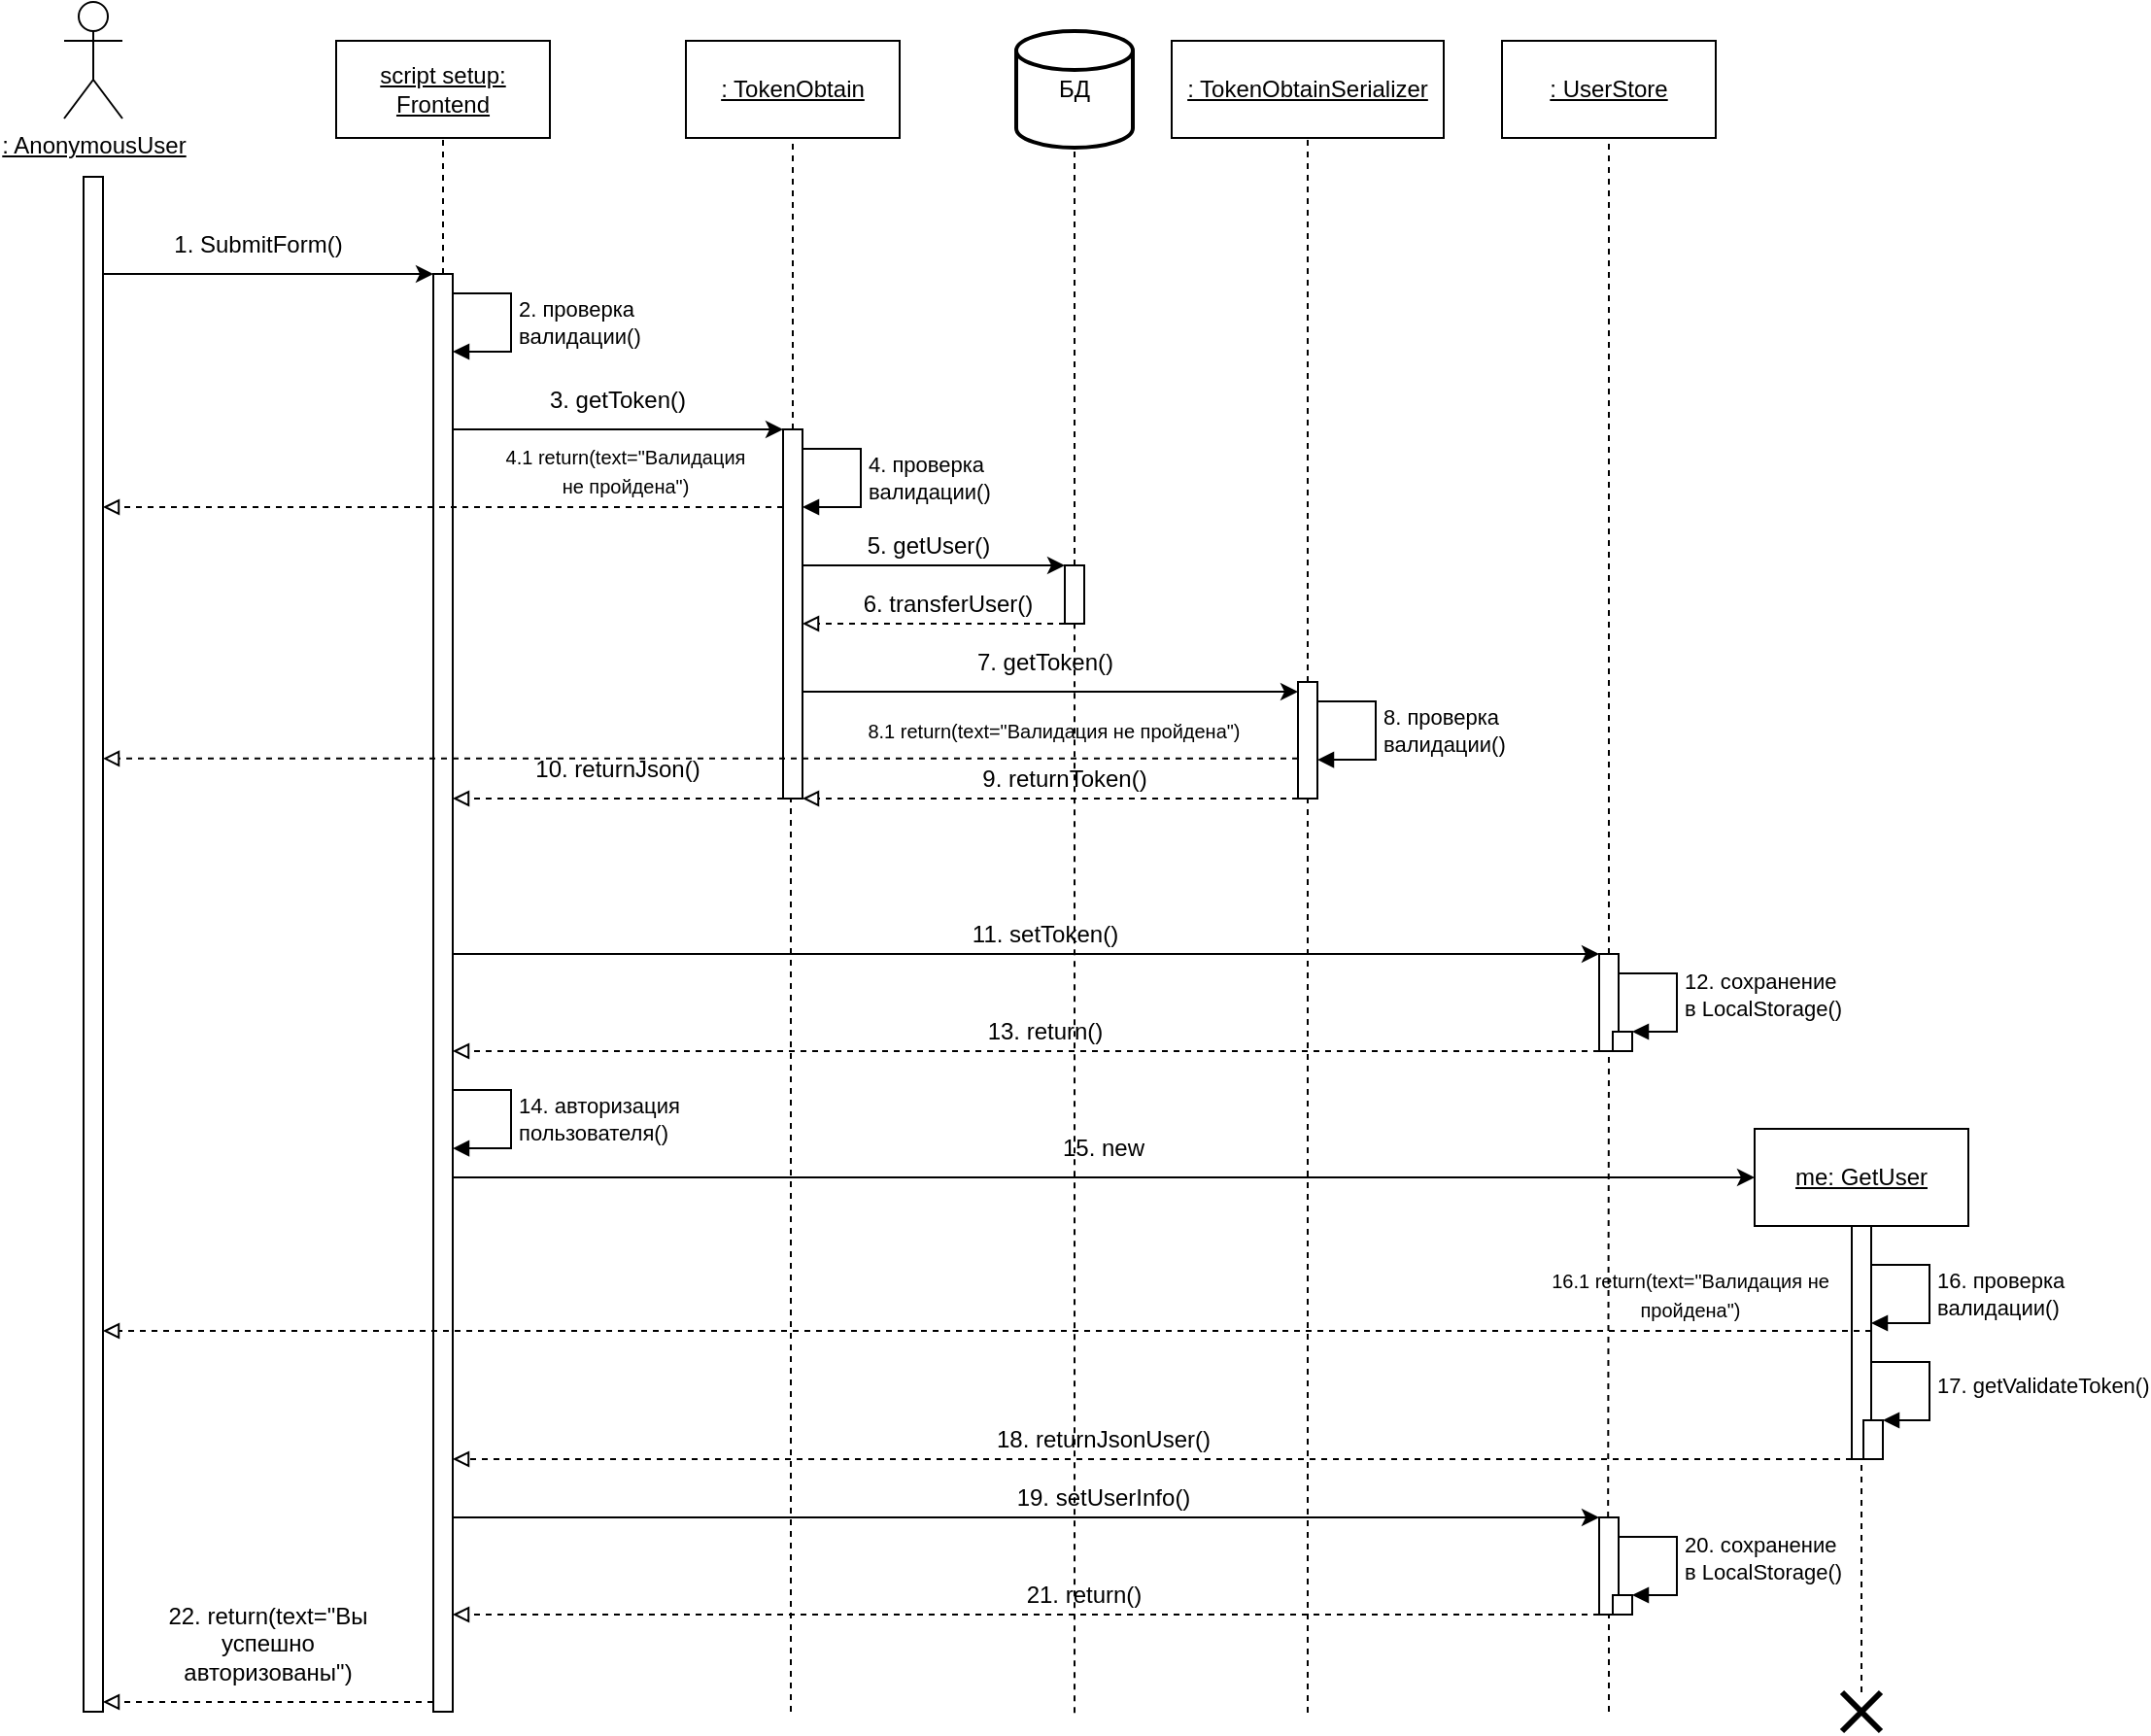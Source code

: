 <mxfile version="25.0.2">
  <diagram name="Страница — 1" id="9jhAL-0kmucaEHpAXXmK">
    <mxGraphModel dx="1302" dy="758" grid="1" gridSize="10" guides="1" tooltips="1" connect="1" arrows="1" fold="1" page="1" pageScale="1" pageWidth="827" pageHeight="1169" math="0" shadow="0">
      <root>
        <mxCell id="0" />
        <mxCell id="1" parent="0" />
        <mxCell id="GkO3Ffb8MJZW-99fdf1Z-1" value="&lt;u&gt;: AnonymousUser&lt;/u&gt;" style="shape=umlActor;verticalLabelPosition=bottom;verticalAlign=top;html=1;" parent="1" vertex="1">
          <mxGeometry x="110" y="160" width="30" height="60" as="geometry" />
        </mxCell>
        <mxCell id="GkO3Ffb8MJZW-99fdf1Z-2" value="&lt;u&gt;script setup: Frontend&lt;/u&gt;" style="html=1;whiteSpace=wrap;" parent="1" vertex="1">
          <mxGeometry x="250" y="180" width="110" height="50" as="geometry" />
        </mxCell>
        <mxCell id="GkO3Ffb8MJZW-99fdf1Z-3" value="&lt;u&gt;: TokenObtain&lt;/u&gt;" style="html=1;whiteSpace=wrap;" parent="1" vertex="1">
          <mxGeometry x="430" y="180" width="110" height="50" as="geometry" />
        </mxCell>
        <mxCell id="GkO3Ffb8MJZW-99fdf1Z-4" value="&lt;u&gt;: TokenObtainSerializer&lt;/u&gt;" style="html=1;whiteSpace=wrap;" parent="1" vertex="1">
          <mxGeometry x="680" y="180" width="140" height="50" as="geometry" />
        </mxCell>
        <mxCell id="GkO3Ffb8MJZW-99fdf1Z-8" value="БД" style="strokeWidth=2;html=1;shape=mxgraph.flowchart.database;whiteSpace=wrap;" parent="1" vertex="1">
          <mxGeometry x="600" y="175" width="60" height="60" as="geometry" />
        </mxCell>
        <mxCell id="GkO3Ffb8MJZW-99fdf1Z-9" value="&lt;u&gt;: UserStore&lt;/u&gt;" style="html=1;whiteSpace=wrap;" parent="1" vertex="1">
          <mxGeometry x="850" y="180" width="110" height="50" as="geometry" />
        </mxCell>
        <mxCell id="GkO3Ffb8MJZW-99fdf1Z-10" value="&lt;u&gt;me: GetUser&lt;/u&gt;" style="html=1;whiteSpace=wrap;" parent="1" vertex="1">
          <mxGeometry x="980" y="740" width="110" height="50" as="geometry" />
        </mxCell>
        <mxCell id="GkO3Ffb8MJZW-99fdf1Z-12" value="" style="html=1;points=[[0,0,0,0,5],[0,1,0,0,-5],[1,0,0,0,5],[1,1,0,0,-5]];perimeter=orthogonalPerimeter;outlineConnect=0;targetShapes=umlLifeline;portConstraint=eastwest;newEdgeStyle={&quot;curved&quot;:0,&quot;rounded&quot;:0};" parent="1" vertex="1">
          <mxGeometry x="120" y="250" width="10" height="790" as="geometry" />
        </mxCell>
        <mxCell id="GkO3Ffb8MJZW-99fdf1Z-16" value="" style="html=1;points=[[0,0,0,0,5],[0,1,0,0,-5],[1,0,0,0,5],[1,1,0,0,-5]];perimeter=orthogonalPerimeter;outlineConnect=0;targetShapes=umlLifeline;portConstraint=eastwest;newEdgeStyle={&quot;curved&quot;:0,&quot;rounded&quot;:0};" parent="1" vertex="1">
          <mxGeometry x="300" y="300" width="10" height="740" as="geometry" />
        </mxCell>
        <mxCell id="GkO3Ffb8MJZW-99fdf1Z-18" value="" style="endArrow=none;dashed=1;html=1;rounded=0;entryX=0.5;entryY=1;entryDx=0;entryDy=0;" parent="1" source="GkO3Ffb8MJZW-99fdf1Z-16" target="GkO3Ffb8MJZW-99fdf1Z-2" edge="1">
          <mxGeometry width="50" height="50" relative="1" as="geometry">
            <mxPoint x="480" y="410" as="sourcePoint" />
            <mxPoint x="530" y="360" as="targetPoint" />
          </mxGeometry>
        </mxCell>
        <mxCell id="GkO3Ffb8MJZW-99fdf1Z-19" value="" style="endArrow=classic;html=1;rounded=0;" parent="1" edge="1">
          <mxGeometry width="50" height="50" relative="1" as="geometry">
            <mxPoint x="130" y="300" as="sourcePoint" />
            <mxPoint x="300" y="300" as="targetPoint" />
          </mxGeometry>
        </mxCell>
        <mxCell id="GkO3Ffb8MJZW-99fdf1Z-20" value="1. SubmitForm()" style="text;html=1;align=center;verticalAlign=middle;whiteSpace=wrap;rounded=0;" parent="1" vertex="1">
          <mxGeometry x="150" y="270" width="120" height="30" as="geometry" />
        </mxCell>
        <mxCell id="GkO3Ffb8MJZW-99fdf1Z-21" value="" style="html=1;points=[[0,0,0,0,5],[0,1,0,0,-5],[1,0,0,0,5],[1,1,0,0,-5]];perimeter=orthogonalPerimeter;outlineConnect=0;targetShapes=umlLifeline;portConstraint=eastwest;newEdgeStyle={&quot;curved&quot;:0,&quot;rounded&quot;:0};" parent="1" vertex="1">
          <mxGeometry x="480" y="380" width="10" height="190" as="geometry" />
        </mxCell>
        <mxCell id="GkO3Ffb8MJZW-99fdf1Z-24" value="2. проверка &lt;br&gt;валидации()" style="html=1;align=left;spacingLeft=2;endArrow=block;rounded=0;edgeStyle=orthogonalEdgeStyle;curved=0;rounded=0;" parent="1" edge="1">
          <mxGeometry relative="1" as="geometry">
            <mxPoint x="310" y="310" as="sourcePoint" />
            <Array as="points">
              <mxPoint x="340" y="310" />
              <mxPoint x="340" y="340" />
            </Array>
            <mxPoint x="310" y="340" as="targetPoint" />
          </mxGeometry>
        </mxCell>
        <mxCell id="GkO3Ffb8MJZW-99fdf1Z-25" value="" style="endArrow=classic;html=1;rounded=0;" parent="1" edge="1">
          <mxGeometry width="50" height="50" relative="1" as="geometry">
            <mxPoint x="310" y="380" as="sourcePoint" />
            <mxPoint x="480" y="380" as="targetPoint" />
          </mxGeometry>
        </mxCell>
        <mxCell id="GkO3Ffb8MJZW-99fdf1Z-26" value="3. getToken()" style="text;html=1;align=center;verticalAlign=middle;whiteSpace=wrap;rounded=0;" parent="1" vertex="1">
          <mxGeometry x="350" y="350" width="90" height="30" as="geometry" />
        </mxCell>
        <mxCell id="GkO3Ffb8MJZW-99fdf1Z-27" value="" style="endArrow=none;dashed=1;html=1;rounded=0;entryX=0.5;entryY=1;entryDx=0;entryDy=0;" parent="1" source="GkO3Ffb8MJZW-99fdf1Z-21" target="GkO3Ffb8MJZW-99fdf1Z-3" edge="1">
          <mxGeometry width="50" height="50" relative="1" as="geometry">
            <mxPoint x="460" y="400" as="sourcePoint" />
            <mxPoint x="510" y="350" as="targetPoint" />
          </mxGeometry>
        </mxCell>
        <mxCell id="GkO3Ffb8MJZW-99fdf1Z-28" value="4. проверка &lt;br&gt;валидации()" style="html=1;align=left;spacingLeft=2;endArrow=block;rounded=0;edgeStyle=orthogonalEdgeStyle;curved=0;rounded=0;" parent="1" edge="1">
          <mxGeometry relative="1" as="geometry">
            <mxPoint x="490" y="390" as="sourcePoint" />
            <Array as="points">
              <mxPoint x="520" y="390" />
              <mxPoint x="520" y="420" />
            </Array>
            <mxPoint x="490" y="420" as="targetPoint" />
          </mxGeometry>
        </mxCell>
        <mxCell id="GkO3Ffb8MJZW-99fdf1Z-29" value="" style="html=1;points=[[0,0,0,0,5],[0,1,0,0,-5],[1,0,0,0,5],[1,1,0,0,-5]];perimeter=orthogonalPerimeter;outlineConnect=0;targetShapes=umlLifeline;portConstraint=eastwest;newEdgeStyle={&quot;curved&quot;:0,&quot;rounded&quot;:0};" parent="1" vertex="1">
          <mxGeometry x="625" y="450" width="10" height="30" as="geometry" />
        </mxCell>
        <mxCell id="GkO3Ffb8MJZW-99fdf1Z-30" value="" style="endArrow=none;dashed=1;html=1;rounded=0;entryX=0.5;entryY=1;entryDx=0;entryDy=0;entryPerimeter=0;" parent="1" source="GkO3Ffb8MJZW-99fdf1Z-29" target="GkO3Ffb8MJZW-99fdf1Z-8" edge="1">
          <mxGeometry width="50" height="50" relative="1" as="geometry">
            <mxPoint x="600" y="430" as="sourcePoint" />
            <mxPoint x="650" y="380" as="targetPoint" />
          </mxGeometry>
        </mxCell>
        <mxCell id="GkO3Ffb8MJZW-99fdf1Z-31" value="" style="endArrow=classic;html=1;rounded=0;entryX=0;entryY=0;entryDx=0;entryDy=5;entryPerimeter=0;" parent="1" edge="1">
          <mxGeometry width="50" height="50" relative="1" as="geometry">
            <mxPoint x="490" y="450" as="sourcePoint" />
            <mxPoint x="625" y="450" as="targetPoint" />
          </mxGeometry>
        </mxCell>
        <mxCell id="GkO3Ffb8MJZW-99fdf1Z-32" value="5. getUser()" style="text;html=1;align=center;verticalAlign=middle;whiteSpace=wrap;rounded=0;" parent="1" vertex="1">
          <mxGeometry x="510" y="430" width="90" height="20" as="geometry" />
        </mxCell>
        <mxCell id="GkO3Ffb8MJZW-99fdf1Z-34" value="" style="endArrow=block;html=1;rounded=0;dashed=1;endFill=0;" parent="1" source="GkO3Ffb8MJZW-99fdf1Z-29" edge="1">
          <mxGeometry width="50" height="50" relative="1" as="geometry">
            <mxPoint x="600" y="500" as="sourcePoint" />
            <mxPoint x="490" y="480" as="targetPoint" />
          </mxGeometry>
        </mxCell>
        <mxCell id="GkO3Ffb8MJZW-99fdf1Z-35" value="6. transferUser()" style="text;html=1;align=center;verticalAlign=middle;whiteSpace=wrap;rounded=0;" parent="1" vertex="1">
          <mxGeometry x="520" y="460" width="90" height="20" as="geometry" />
        </mxCell>
        <mxCell id="GkO3Ffb8MJZW-99fdf1Z-36" value="" style="html=1;points=[[0,0,0,0,5],[0,1,0,0,-5],[1,0,0,0,5],[1,1,0,0,-5]];perimeter=orthogonalPerimeter;outlineConnect=0;targetShapes=umlLifeline;portConstraint=eastwest;newEdgeStyle={&quot;curved&quot;:0,&quot;rounded&quot;:0};" parent="1" vertex="1">
          <mxGeometry x="745" y="510" width="10" height="60" as="geometry" />
        </mxCell>
        <mxCell id="GkO3Ffb8MJZW-99fdf1Z-37" value="" style="endArrow=none;dashed=1;html=1;rounded=0;entryX=0.5;entryY=1;entryDx=0;entryDy=0;" parent="1" source="GkO3Ffb8MJZW-99fdf1Z-36" target="GkO3Ffb8MJZW-99fdf1Z-4" edge="1">
          <mxGeometry width="50" height="50" relative="1" as="geometry">
            <mxPoint x="560" y="460" as="sourcePoint" />
            <mxPoint x="610" y="410" as="targetPoint" />
          </mxGeometry>
        </mxCell>
        <mxCell id="GkO3Ffb8MJZW-99fdf1Z-38" value="" style="endArrow=classic;html=1;rounded=0;entryX=0;entryY=0;entryDx=0;entryDy=5;entryPerimeter=0;" parent="1" source="GkO3Ffb8MJZW-99fdf1Z-21" target="GkO3Ffb8MJZW-99fdf1Z-36" edge="1">
          <mxGeometry width="50" height="50" relative="1" as="geometry">
            <mxPoint x="560" y="530" as="sourcePoint" />
            <mxPoint x="610" y="480" as="targetPoint" />
          </mxGeometry>
        </mxCell>
        <mxCell id="GkO3Ffb8MJZW-99fdf1Z-39" value="7. getToken()" style="text;html=1;align=center;verticalAlign=middle;whiteSpace=wrap;rounded=0;" parent="1" vertex="1">
          <mxGeometry x="570" y="490" width="90" height="20" as="geometry" />
        </mxCell>
        <mxCell id="GkO3Ffb8MJZW-99fdf1Z-40" value="8. проверка &lt;br&gt;валидации()" style="html=1;align=left;spacingLeft=2;endArrow=block;rounded=0;edgeStyle=orthogonalEdgeStyle;curved=0;rounded=0;" parent="1" edge="1">
          <mxGeometry relative="1" as="geometry">
            <mxPoint x="755" y="520.03" as="sourcePoint" />
            <Array as="points">
              <mxPoint x="785" y="520.03" />
              <mxPoint x="785" y="550.03" />
            </Array>
            <mxPoint x="755" y="550.03" as="targetPoint" />
          </mxGeometry>
        </mxCell>
        <mxCell id="GkO3Ffb8MJZW-99fdf1Z-41" value="" style="endArrow=block;html=1;rounded=0;dashed=1;endFill=0;" parent="1" target="GkO3Ffb8MJZW-99fdf1Z-21" edge="1">
          <mxGeometry width="50" height="50" relative="1" as="geometry">
            <mxPoint x="745" y="570" as="sourcePoint" />
            <mxPoint x="700" y="530" as="targetPoint" />
          </mxGeometry>
        </mxCell>
        <mxCell id="GkO3Ffb8MJZW-99fdf1Z-42" value="9. returnToken()" style="text;html=1;align=center;verticalAlign=middle;whiteSpace=wrap;rounded=0;" parent="1" vertex="1">
          <mxGeometry x="580" y="550" width="90" height="20" as="geometry" />
        </mxCell>
        <mxCell id="GkO3Ffb8MJZW-99fdf1Z-48" value="" style="endArrow=block;html=1;rounded=0;dashed=1;endFill=0;" parent="1" source="GkO3Ffb8MJZW-99fdf1Z-21" edge="1">
          <mxGeometry width="50" height="50" relative="1" as="geometry">
            <mxPoint x="460" y="560" as="sourcePoint" />
            <mxPoint x="310" y="570" as="targetPoint" />
          </mxGeometry>
        </mxCell>
        <mxCell id="GkO3Ffb8MJZW-99fdf1Z-49" value="10. returnJson()" style="text;html=1;align=center;verticalAlign=middle;whiteSpace=wrap;rounded=0;" parent="1" vertex="1">
          <mxGeometry x="350" y="540" width="90" height="30" as="geometry" />
        </mxCell>
        <mxCell id="GkO3Ffb8MJZW-99fdf1Z-51" value="11. setToken()" style="text;html=1;align=center;verticalAlign=middle;whiteSpace=wrap;rounded=0;" parent="1" vertex="1">
          <mxGeometry x="550" y="630" width="130" height="20" as="geometry" />
        </mxCell>
        <mxCell id="GkO3Ffb8MJZW-99fdf1Z-52" value="" style="html=1;points=[[0,0,0,0,5],[0,1,0,0,-5],[1,0,0,0,5],[1,1,0,0,-5]];perimeter=orthogonalPerimeter;outlineConnect=0;targetShapes=umlLifeline;portConstraint=eastwest;newEdgeStyle={&quot;curved&quot;:0,&quot;rounded&quot;:0};" parent="1" vertex="1">
          <mxGeometry x="900" y="650" width="10" height="50" as="geometry" />
        </mxCell>
        <mxCell id="GkO3Ffb8MJZW-99fdf1Z-53" value="" style="endArrow=classic;html=1;rounded=0;" parent="1" target="GkO3Ffb8MJZW-99fdf1Z-52" edge="1">
          <mxGeometry width="50" height="50" relative="1" as="geometry">
            <mxPoint x="310" y="650" as="sourcePoint" />
            <mxPoint x="600" y="520" as="targetPoint" />
          </mxGeometry>
        </mxCell>
        <mxCell id="GkO3Ffb8MJZW-99fdf1Z-54" value="" style="endArrow=none;dashed=1;html=1;rounded=0;entryX=0.5;entryY=1;entryDx=0;entryDy=0;" parent="1" source="GkO3Ffb8MJZW-99fdf1Z-52" target="GkO3Ffb8MJZW-99fdf1Z-9" edge="1">
          <mxGeometry width="50" height="50" relative="1" as="geometry">
            <mxPoint x="860" y="470" as="sourcePoint" />
            <mxPoint x="910" y="420" as="targetPoint" />
          </mxGeometry>
        </mxCell>
        <mxCell id="GkO3Ffb8MJZW-99fdf1Z-55" value="12. сохранение &lt;br&gt;в LocalStorage()" style="html=1;align=left;spacingLeft=2;endArrow=block;rounded=0;edgeStyle=orthogonalEdgeStyle;curved=0;rounded=0;" parent="1" edge="1" target="h195peUJAZg-n0rIf727-8">
          <mxGeometry relative="1" as="geometry">
            <mxPoint x="910" y="660.03" as="sourcePoint" />
            <Array as="points">
              <mxPoint x="940" y="660" />
              <mxPoint x="940" y="690" />
            </Array>
            <mxPoint x="910" y="690.03" as="targetPoint" />
          </mxGeometry>
        </mxCell>
        <mxCell id="GkO3Ffb8MJZW-99fdf1Z-56" value="" style="endArrow=block;html=1;rounded=0;dashed=1;endFill=0;" parent="1" edge="1">
          <mxGeometry width="50" height="50" relative="1" as="geometry">
            <mxPoint x="900" y="700" as="sourcePoint" />
            <mxPoint x="310" y="700" as="targetPoint" />
          </mxGeometry>
        </mxCell>
        <mxCell id="GkO3Ffb8MJZW-99fdf1Z-57" value="13. return()" style="text;html=1;align=center;verticalAlign=middle;whiteSpace=wrap;rounded=0;" parent="1" vertex="1">
          <mxGeometry x="550" y="680" width="130" height="20" as="geometry" />
        </mxCell>
        <mxCell id="GkO3Ffb8MJZW-99fdf1Z-58" value="14. авторизация&lt;br&gt;пользователя()" style="html=1;align=left;spacingLeft=2;endArrow=block;rounded=0;edgeStyle=orthogonalEdgeStyle;curved=0;rounded=0;" parent="1" edge="1">
          <mxGeometry relative="1" as="geometry">
            <mxPoint x="310" y="720.03" as="sourcePoint" />
            <Array as="points">
              <mxPoint x="340" y="720.03" />
              <mxPoint x="340" y="750.03" />
            </Array>
            <mxPoint x="310" y="750.03" as="targetPoint" />
          </mxGeometry>
        </mxCell>
        <mxCell id="GkO3Ffb8MJZW-99fdf1Z-59" value="" style="endArrow=classic;html=1;rounded=0;exitX=1;exitY=1;exitDx=0;exitDy=-5;exitPerimeter=0;entryX=0;entryY=0.5;entryDx=0;entryDy=0;" parent="1" target="GkO3Ffb8MJZW-99fdf1Z-10" edge="1">
          <mxGeometry width="50" height="50" relative="1" as="geometry">
            <mxPoint x="310" y="765" as="sourcePoint" />
            <mxPoint x="790" y="570" as="targetPoint" />
          </mxGeometry>
        </mxCell>
        <mxCell id="GkO3Ffb8MJZW-99fdf1Z-60" value="15. new" style="text;html=1;align=center;verticalAlign=middle;whiteSpace=wrap;rounded=0;" parent="1" vertex="1">
          <mxGeometry x="580" y="740" width="130" height="20" as="geometry" />
        </mxCell>
        <mxCell id="GkO3Ffb8MJZW-99fdf1Z-61" value="" style="html=1;points=[[0,0,0,0,5],[0,1,0,0,-5],[1,0,0,0,5],[1,1,0,0,-5]];perimeter=orthogonalPerimeter;outlineConnect=0;targetShapes=umlLifeline;portConstraint=eastwest;newEdgeStyle={&quot;curved&quot;:0,&quot;rounded&quot;:0};" parent="1" vertex="1">
          <mxGeometry x="1030" y="790" width="10" height="120" as="geometry" />
        </mxCell>
        <mxCell id="GkO3Ffb8MJZW-99fdf1Z-62" value="16. проверка &lt;br&gt;валидации()" style="html=1;align=left;spacingLeft=2;endArrow=block;rounded=0;edgeStyle=orthogonalEdgeStyle;curved=0;rounded=0;" parent="1" edge="1">
          <mxGeometry relative="1" as="geometry">
            <mxPoint x="1040" y="810" as="sourcePoint" />
            <Array as="points">
              <mxPoint x="1070" y="810" />
              <mxPoint x="1070" y="840" />
            </Array>
            <mxPoint x="1040" y="840" as="targetPoint" />
          </mxGeometry>
        </mxCell>
        <mxCell id="GkO3Ffb8MJZW-99fdf1Z-63" value="17. getValidateToken()" style="html=1;align=left;spacingLeft=2;endArrow=block;rounded=0;edgeStyle=orthogonalEdgeStyle;curved=0;rounded=0;" parent="1" edge="1" target="h195peUJAZg-n0rIf727-7">
          <mxGeometry relative="1" as="geometry">
            <mxPoint x="1040" y="860" as="sourcePoint" />
            <Array as="points">
              <mxPoint x="1070" y="860" />
              <mxPoint x="1070" y="890" />
            </Array>
            <mxPoint x="1040" y="890" as="targetPoint" />
          </mxGeometry>
        </mxCell>
        <mxCell id="GkO3Ffb8MJZW-99fdf1Z-65" value="" style="endArrow=block;html=1;rounded=0;dashed=1;endFill=0;" parent="1" edge="1">
          <mxGeometry width="50" height="50" relative="1" as="geometry">
            <mxPoint x="1030" y="910" as="sourcePoint" />
            <mxPoint x="310" y="910" as="targetPoint" />
          </mxGeometry>
        </mxCell>
        <mxCell id="GkO3Ffb8MJZW-99fdf1Z-66" value="18. returnJsonUser()" style="text;html=1;align=center;verticalAlign=middle;whiteSpace=wrap;rounded=0;" parent="1" vertex="1">
          <mxGeometry x="580" y="890" width="130" height="20" as="geometry" />
        </mxCell>
        <mxCell id="GkO3Ffb8MJZW-99fdf1Z-67" value="" style="html=1;points=[[0,0,0,0,5],[0,1,0,0,-5],[1,0,0,0,5],[1,1,0,0,-5]];perimeter=orthogonalPerimeter;outlineConnect=0;targetShapes=umlLifeline;portConstraint=eastwest;newEdgeStyle={&quot;curved&quot;:0,&quot;rounded&quot;:0};" parent="1" vertex="1">
          <mxGeometry x="900" y="940" width="10" height="50" as="geometry" />
        </mxCell>
        <mxCell id="GkO3Ffb8MJZW-99fdf1Z-68" value="" style="endArrow=classic;html=1;rounded=0;" parent="1" target="GkO3Ffb8MJZW-99fdf1Z-67" edge="1">
          <mxGeometry width="50" height="50" relative="1" as="geometry">
            <mxPoint x="310" y="940" as="sourcePoint" />
            <mxPoint x="610" y="670" as="targetPoint" />
          </mxGeometry>
        </mxCell>
        <mxCell id="GkO3Ffb8MJZW-99fdf1Z-70" value="19. setUserInfo()" style="text;html=1;align=center;verticalAlign=middle;whiteSpace=wrap;rounded=0;" parent="1" vertex="1">
          <mxGeometry x="580" y="920" width="130" height="20" as="geometry" />
        </mxCell>
        <mxCell id="GkO3Ffb8MJZW-99fdf1Z-71" value="20. сохранение &lt;br&gt;в LocalStorage()" style="html=1;align=left;spacingLeft=2;endArrow=block;rounded=0;edgeStyle=orthogonalEdgeStyle;curved=0;rounded=0;" parent="1" edge="1" target="h195peUJAZg-n0rIf727-9">
          <mxGeometry relative="1" as="geometry">
            <mxPoint x="910" y="950.02" as="sourcePoint" />
            <Array as="points">
              <mxPoint x="940" y="950" />
              <mxPoint x="940" y="980" />
            </Array>
            <mxPoint x="910" y="980.02" as="targetPoint" />
          </mxGeometry>
        </mxCell>
        <mxCell id="GkO3Ffb8MJZW-99fdf1Z-74" value="" style="endArrow=block;html=1;rounded=0;dashed=1;endFill=0;" parent="1" target="GkO3Ffb8MJZW-99fdf1Z-16" edge="1">
          <mxGeometry width="50" height="50" relative="1" as="geometry">
            <mxPoint x="900" y="990" as="sourcePoint" />
            <mxPoint x="490" y="670" as="targetPoint" />
          </mxGeometry>
        </mxCell>
        <mxCell id="GkO3Ffb8MJZW-99fdf1Z-75" value="21. return()" style="text;html=1;align=center;verticalAlign=middle;whiteSpace=wrap;rounded=0;" parent="1" vertex="1">
          <mxGeometry x="570" y="970" width="130" height="20" as="geometry" />
        </mxCell>
        <mxCell id="GkO3Ffb8MJZW-99fdf1Z-76" value="" style="endArrow=none;dashed=1;html=1;rounded=0;" parent="1" edge="1">
          <mxGeometry width="50" height="50" relative="1" as="geometry">
            <mxPoint x="904.58" y="940" as="sourcePoint" />
            <mxPoint x="905" y="700" as="targetPoint" />
          </mxGeometry>
        </mxCell>
        <mxCell id="GkO3Ffb8MJZW-99fdf1Z-77" value="" style="endArrow=none;dashed=1;html=1;rounded=0;" parent="1" edge="1">
          <mxGeometry width="50" height="50" relative="1" as="geometry">
            <mxPoint x="905" y="1040" as="sourcePoint" />
            <mxPoint x="905" y="990" as="targetPoint" />
          </mxGeometry>
        </mxCell>
        <mxCell id="GkO3Ffb8MJZW-99fdf1Z-78" value="" style="endArrow=none;dashed=1;html=1;rounded=0;" parent="1" edge="1" source="h195peUJAZg-n0rIf727-11">
          <mxGeometry width="50" height="50" relative="1" as="geometry">
            <mxPoint x="1035" y="1040" as="sourcePoint" />
            <mxPoint x="1035" y="910" as="targetPoint" />
          </mxGeometry>
        </mxCell>
        <mxCell id="GkO3Ffb8MJZW-99fdf1Z-79" value="" style="endArrow=block;html=1;rounded=0;entryX=1;entryY=1;entryDx=0;entryDy=-5;entryPerimeter=0;exitX=0;exitY=1;exitDx=0;exitDy=-5;exitPerimeter=0;dashed=1;endFill=0;" parent="1" source="GkO3Ffb8MJZW-99fdf1Z-16" target="GkO3Ffb8MJZW-99fdf1Z-12" edge="1">
          <mxGeometry width="50" height="50" relative="1" as="geometry">
            <mxPoint x="340" y="730" as="sourcePoint" />
            <mxPoint x="390" y="680" as="targetPoint" />
          </mxGeometry>
        </mxCell>
        <mxCell id="GkO3Ffb8MJZW-99fdf1Z-80" value="22. return(text=&quot;Вы успешно авторизованы&quot;)" style="text;html=1;align=center;verticalAlign=middle;whiteSpace=wrap;rounded=0;" parent="1" vertex="1">
          <mxGeometry x="150" y="990" width="130" height="30" as="geometry" />
        </mxCell>
        <mxCell id="GkO3Ffb8MJZW-99fdf1Z-81" value="" style="endArrow=none;dashed=1;html=1;rounded=0;" parent="1" edge="1">
          <mxGeometry width="50" height="50" relative="1" as="geometry">
            <mxPoint x="484" y="1040" as="sourcePoint" />
            <mxPoint x="484" y="570" as="targetPoint" />
          </mxGeometry>
        </mxCell>
        <mxCell id="GkO3Ffb8MJZW-99fdf1Z-82" value="" style="endArrow=none;dashed=1;html=1;rounded=0;" parent="1" target="GkO3Ffb8MJZW-99fdf1Z-29" edge="1">
          <mxGeometry width="50" height="50" relative="1" as="geometry">
            <mxPoint x="630" y="1040.667" as="sourcePoint" />
            <mxPoint x="680" y="410" as="targetPoint" />
          </mxGeometry>
        </mxCell>
        <mxCell id="GkO3Ffb8MJZW-99fdf1Z-83" value="" style="endArrow=none;dashed=1;html=1;rounded=0;" parent="1" target="GkO3Ffb8MJZW-99fdf1Z-36" edge="1">
          <mxGeometry width="50" height="50" relative="1" as="geometry">
            <mxPoint x="750" y="1040.533" as="sourcePoint" />
            <mxPoint x="770" y="490" as="targetPoint" />
          </mxGeometry>
        </mxCell>
        <mxCell id="h195peUJAZg-n0rIf727-1" value="" style="endArrow=block;html=1;rounded=0;dashed=1;endFill=0;" edge="1" parent="1" target="GkO3Ffb8MJZW-99fdf1Z-12">
          <mxGeometry width="50" height="50" relative="1" as="geometry">
            <mxPoint x="480" y="420" as="sourcePoint" />
            <mxPoint x="225" y="420" as="targetPoint" />
          </mxGeometry>
        </mxCell>
        <mxCell id="h195peUJAZg-n0rIf727-2" value="&lt;font style=&quot;font-size: 10px;&quot;&gt;4.1 return(text=&quot;Валидация не пройдена&quot;)&lt;/font&gt;" style="text;html=1;align=center;verticalAlign=middle;whiteSpace=wrap;rounded=0;" vertex="1" parent="1">
          <mxGeometry x="334" y="386" width="130" height="30" as="geometry" />
        </mxCell>
        <mxCell id="h195peUJAZg-n0rIf727-3" value="" style="endArrow=block;html=1;rounded=0;dashed=1;endFill=0;" edge="1" parent="1" target="GkO3Ffb8MJZW-99fdf1Z-12">
          <mxGeometry width="50" height="50" relative="1" as="geometry">
            <mxPoint x="745" y="549.43" as="sourcePoint" />
            <mxPoint x="395" y="549.43" as="targetPoint" />
          </mxGeometry>
        </mxCell>
        <mxCell id="h195peUJAZg-n0rIf727-4" value="&lt;font style=&quot;font-size: 10px;&quot;&gt;8.1 return(text=&quot;Валидация не пройдена&quot;)&lt;/font&gt;" style="text;html=1;align=center;verticalAlign=middle;whiteSpace=wrap;rounded=0;" vertex="1" parent="1">
          <mxGeometry x="510" y="520" width="219" height="30" as="geometry" />
        </mxCell>
        <mxCell id="h195peUJAZg-n0rIf727-5" value="" style="endArrow=block;html=1;rounded=0;dashed=1;endFill=0;" edge="1" parent="1" target="GkO3Ffb8MJZW-99fdf1Z-12">
          <mxGeometry width="50" height="50" relative="1" as="geometry">
            <mxPoint x="1040" y="844" as="sourcePoint" />
            <mxPoint x="690" y="844" as="targetPoint" />
          </mxGeometry>
        </mxCell>
        <mxCell id="h195peUJAZg-n0rIf727-6" value="&lt;font style=&quot;font-size: 10px;&quot;&gt;16.1 return(text=&quot;Валидация не пройдена&quot;)&lt;/font&gt;" style="text;html=1;align=center;verticalAlign=middle;whiteSpace=wrap;rounded=0;" vertex="1" parent="1">
          <mxGeometry x="870" y="810" width="154" height="30" as="geometry" />
        </mxCell>
        <mxCell id="h195peUJAZg-n0rIf727-7" value="" style="html=1;points=[[0,0,0,0,5],[0,1,0,0,-5],[1,0,0,0,5],[1,1,0,0,-5]];perimeter=orthogonalPerimeter;outlineConnect=0;targetShapes=umlLifeline;portConstraint=eastwest;newEdgeStyle={&quot;curved&quot;:0,&quot;rounded&quot;:0};" vertex="1" parent="1">
          <mxGeometry x="1036" y="890" width="10" height="20" as="geometry" />
        </mxCell>
        <mxCell id="h195peUJAZg-n0rIf727-8" value="" style="html=1;points=[[0,0,0,0,5],[0,1,0,0,-5],[1,0,0,0,5],[1,1,0,0,-5]];perimeter=orthogonalPerimeter;outlineConnect=0;targetShapes=umlLifeline;portConstraint=eastwest;newEdgeStyle={&quot;curved&quot;:0,&quot;rounded&quot;:0};" vertex="1" parent="1">
          <mxGeometry x="907" y="690" width="10" height="10" as="geometry" />
        </mxCell>
        <mxCell id="h195peUJAZg-n0rIf727-9" value="" style="html=1;points=[[0,0,0,0,5],[0,1,0,0,-5],[1,0,0,0,5],[1,1,0,0,-5]];perimeter=orthogonalPerimeter;outlineConnect=0;targetShapes=umlLifeline;portConstraint=eastwest;newEdgeStyle={&quot;curved&quot;:0,&quot;rounded&quot;:0};" vertex="1" parent="1">
          <mxGeometry x="907" y="980" width="10" height="10" as="geometry" />
        </mxCell>
        <mxCell id="h195peUJAZg-n0rIf727-11" value="" style="shape=umlDestroy;whiteSpace=wrap;html=1;strokeWidth=3;targetShapes=umlLifeline;" vertex="1" parent="1">
          <mxGeometry x="1025" y="1030" width="20" height="20" as="geometry" />
        </mxCell>
      </root>
    </mxGraphModel>
  </diagram>
</mxfile>
